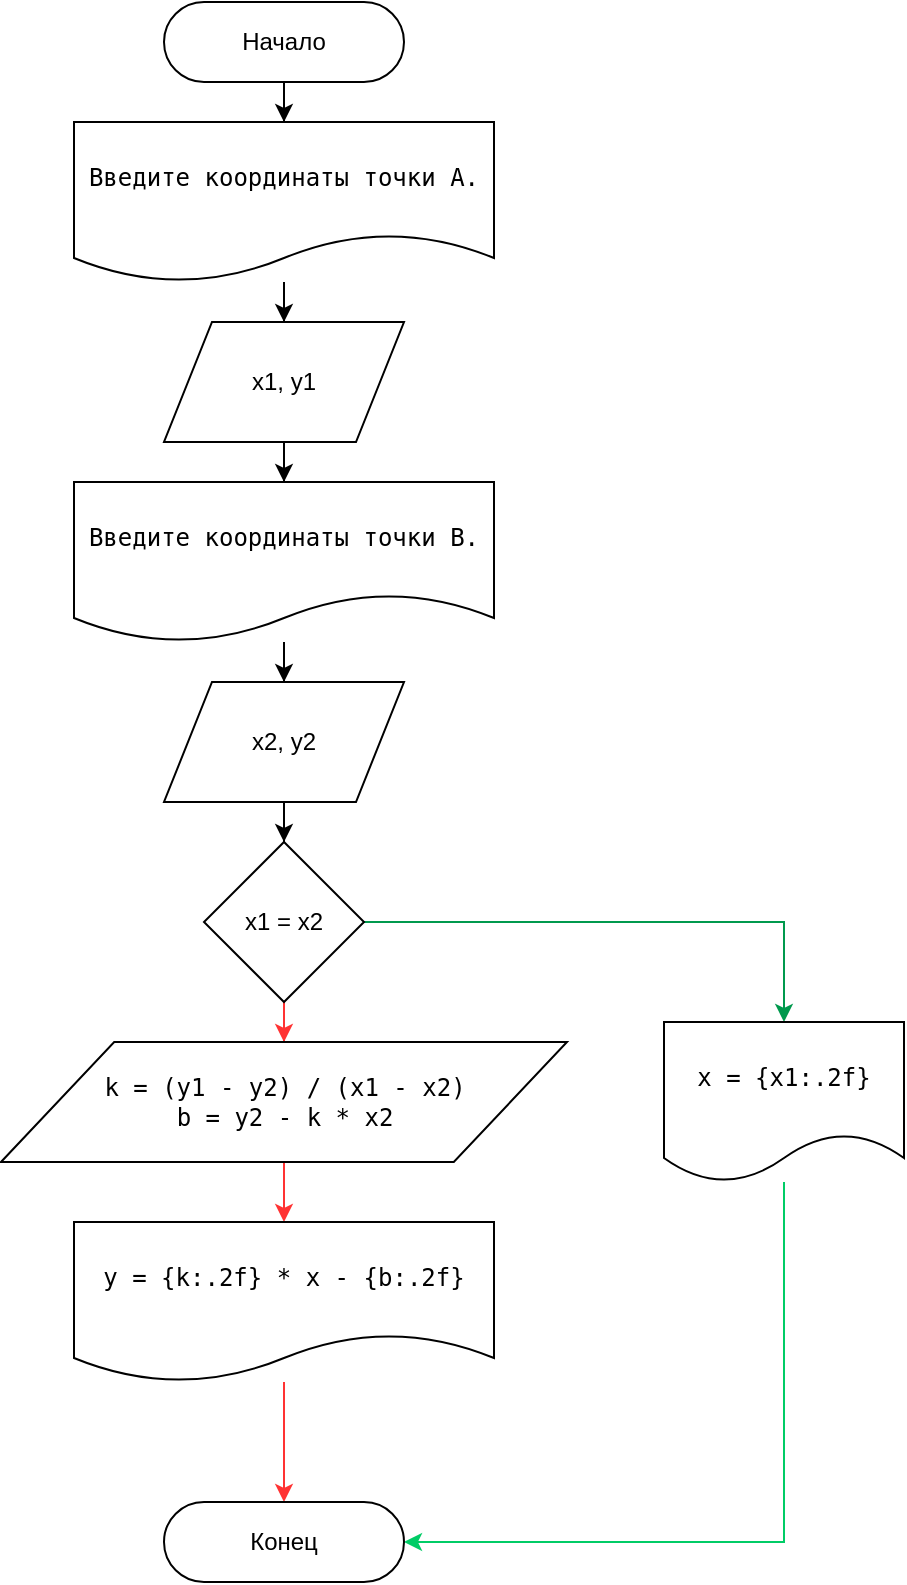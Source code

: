 <mxfile version="10.6.1" type="device"><diagram id="NHYS9CigglyAlZEdIARB" name="Page-1"><mxGraphModel dx="1158" dy="646" grid="1" gridSize="10" guides="1" tooltips="1" connect="1" arrows="1" fold="1" page="1" pageScale="1" pageWidth="827" pageHeight="1169" math="0" shadow="0"><root><mxCell id="0"/><mxCell id="1" parent="0"/><mxCell id="iOftN2TnfeekJz5aNRsI-48" value="" style="edgeStyle=orthogonalEdgeStyle;rounded=0;orthogonalLoop=1;jettySize=auto;html=1;" edge="1" parent="1" source="iOftN2TnfeekJz5aNRsI-1" target="iOftN2TnfeekJz5aNRsI-42"><mxGeometry relative="1" as="geometry"/></mxCell><mxCell id="iOftN2TnfeekJz5aNRsI-1" value="Начало" style="rounded=1;whiteSpace=wrap;html=1;arcSize=50;" vertex="1" parent="1"><mxGeometry x="350" y="40" width="120" height="40" as="geometry"/></mxCell><mxCell id="iOftN2TnfeekJz5aNRsI-49" value="" style="edgeStyle=orthogonalEdgeStyle;rounded=0;orthogonalLoop=1;jettySize=auto;html=1;" edge="1" parent="1" source="iOftN2TnfeekJz5aNRsI-42" target="iOftN2TnfeekJz5aNRsI-43"><mxGeometry relative="1" as="geometry"/></mxCell><mxCell id="iOftN2TnfeekJz5aNRsI-42" value="&lt;pre&gt;&lt;span&gt;Введите координаты точки А.&lt;/span&gt;&lt;/pre&gt;" style="shape=document;whiteSpace=wrap;html=1;boundedLbl=1;rounded=1;" vertex="1" parent="1"><mxGeometry x="305" y="100" width="210" height="80" as="geometry"/></mxCell><mxCell id="iOftN2TnfeekJz5aNRsI-50" value="" style="edgeStyle=orthogonalEdgeStyle;rounded=0;orthogonalLoop=1;jettySize=auto;html=1;" edge="1" parent="1" source="iOftN2TnfeekJz5aNRsI-43" target="iOftN2TnfeekJz5aNRsI-46"><mxGeometry relative="1" as="geometry"/></mxCell><mxCell id="iOftN2TnfeekJz5aNRsI-43" value="x1, y1" style="shape=parallelogram;perimeter=parallelogramPerimeter;whiteSpace=wrap;html=1;rounded=1;arcSize=0;" vertex="1" parent="1"><mxGeometry x="350" y="200" width="120" height="60" as="geometry"/></mxCell><mxCell id="iOftN2TnfeekJz5aNRsI-51" value="" style="edgeStyle=orthogonalEdgeStyle;rounded=0;orthogonalLoop=1;jettySize=auto;html=1;" edge="1" parent="1" source="iOftN2TnfeekJz5aNRsI-46" target="iOftN2TnfeekJz5aNRsI-47"><mxGeometry relative="1" as="geometry"/></mxCell><mxCell id="iOftN2TnfeekJz5aNRsI-46" value="&lt;pre&gt;&lt;span&gt;Введите координаты точки B.&lt;/span&gt;&lt;/pre&gt;" style="shape=document;whiteSpace=wrap;html=1;boundedLbl=1;rounded=1;" vertex="1" parent="1"><mxGeometry x="305" y="280" width="210" height="80" as="geometry"/></mxCell><mxCell id="iOftN2TnfeekJz5aNRsI-53" value="" style="edgeStyle=orthogonalEdgeStyle;rounded=0;orthogonalLoop=1;jettySize=auto;html=1;" edge="1" parent="1" source="iOftN2TnfeekJz5aNRsI-47" target="iOftN2TnfeekJz5aNRsI-52"><mxGeometry relative="1" as="geometry"/></mxCell><mxCell id="iOftN2TnfeekJz5aNRsI-47" value="x2, y2" style="shape=parallelogram;perimeter=parallelogramPerimeter;whiteSpace=wrap;html=1;rounded=1;arcSize=0;" vertex="1" parent="1"><mxGeometry x="350" y="380" width="120" height="60" as="geometry"/></mxCell><mxCell id="iOftN2TnfeekJz5aNRsI-57" value="" style="edgeStyle=orthogonalEdgeStyle;rounded=0;orthogonalLoop=1;jettySize=auto;html=1;strokeColor=#00994D;" edge="1" parent="1" source="iOftN2TnfeekJz5aNRsI-52" target="iOftN2TnfeekJz5aNRsI-54"><mxGeometry relative="1" as="geometry"/></mxCell><mxCell id="iOftN2TnfeekJz5aNRsI-59" value="" style="edgeStyle=orthogonalEdgeStyle;rounded=0;orthogonalLoop=1;jettySize=auto;html=1;strokeColor=#FF3333;" edge="1" parent="1" source="iOftN2TnfeekJz5aNRsI-52" target="iOftN2TnfeekJz5aNRsI-58"><mxGeometry relative="1" as="geometry"/></mxCell><mxCell id="iOftN2TnfeekJz5aNRsI-52" value="x1 = x2" style="rhombus;whiteSpace=wrap;html=1;rounded=1;arcSize=0;" vertex="1" parent="1"><mxGeometry x="370" y="460" width="80" height="80" as="geometry"/></mxCell><mxCell id="iOftN2TnfeekJz5aNRsI-65" value="" style="edgeStyle=orthogonalEdgeStyle;rounded=0;orthogonalLoop=1;jettySize=auto;html=1;entryX=1;entryY=0.5;entryDx=0;entryDy=0;strokeColor=#00CC66;" edge="1" parent="1" source="iOftN2TnfeekJz5aNRsI-54" target="iOftN2TnfeekJz5aNRsI-62"><mxGeometry relative="1" as="geometry"><mxPoint x="660" y="710" as="targetPoint"/><Array as="points"><mxPoint x="660" y="810"/></Array></mxGeometry></mxCell><mxCell id="iOftN2TnfeekJz5aNRsI-54" value="&lt;pre&gt;&lt;span&gt;x = &lt;/span&gt;&lt;span&gt;{&lt;/span&gt;x1&lt;span&gt;:&lt;/span&gt;&lt;span&gt;.2f&lt;/span&gt;&lt;span&gt;}&lt;/span&gt;&lt;/pre&gt;" style="shape=document;whiteSpace=wrap;html=1;boundedLbl=1;rounded=1;" vertex="1" parent="1"><mxGeometry x="600" y="550" width="120" height="80" as="geometry"/></mxCell><mxCell id="iOftN2TnfeekJz5aNRsI-61" value="" style="edgeStyle=orthogonalEdgeStyle;rounded=0;orthogonalLoop=1;jettySize=auto;html=1;strokeColor=#FF3333;" edge="1" parent="1" source="iOftN2TnfeekJz5aNRsI-58" target="iOftN2TnfeekJz5aNRsI-60"><mxGeometry relative="1" as="geometry"/></mxCell><mxCell id="iOftN2TnfeekJz5aNRsI-58" value="&lt;pre&gt;k = (y1 - y2) / (x1 - x2)&lt;br&gt;b = y2 - k * x2&lt;/pre&gt;" style="shape=parallelogram;perimeter=parallelogramPerimeter;whiteSpace=wrap;html=1;rounded=1;arcSize=0;" vertex="1" parent="1"><mxGeometry x="268.5" y="560" width="283" height="60" as="geometry"/></mxCell><mxCell id="iOftN2TnfeekJz5aNRsI-63" value="" style="edgeStyle=orthogonalEdgeStyle;rounded=0;orthogonalLoop=1;jettySize=auto;html=1;strokeColor=#FF3333;" edge="1" parent="1" source="iOftN2TnfeekJz5aNRsI-60" target="iOftN2TnfeekJz5aNRsI-62"><mxGeometry relative="1" as="geometry"/></mxCell><mxCell id="iOftN2TnfeekJz5aNRsI-60" value="&lt;pre&gt;&lt;span&gt;y = &lt;/span&gt;&lt;span&gt;{&lt;/span&gt;k&lt;span&gt;:&lt;/span&gt;&lt;span&gt;.2f&lt;/span&gt;&lt;span&gt;}&lt;/span&gt;&lt;span&gt; * x - &lt;/span&gt;&lt;span&gt;{&lt;/span&gt;b&lt;span&gt;:&lt;/span&gt;&lt;span&gt;.2f&lt;/span&gt;&lt;span&gt;}&lt;/span&gt;&lt;/pre&gt;" style="shape=document;whiteSpace=wrap;html=1;boundedLbl=1;rounded=1;" vertex="1" parent="1"><mxGeometry x="305" y="650" width="210" height="80" as="geometry"/></mxCell><mxCell id="iOftN2TnfeekJz5aNRsI-62" value="Конец" style="rounded=1;whiteSpace=wrap;html=1;arcSize=50;" vertex="1" parent="1"><mxGeometry x="350" y="790" width="120" height="40" as="geometry"/></mxCell></root></mxGraphModel></diagram></mxfile>